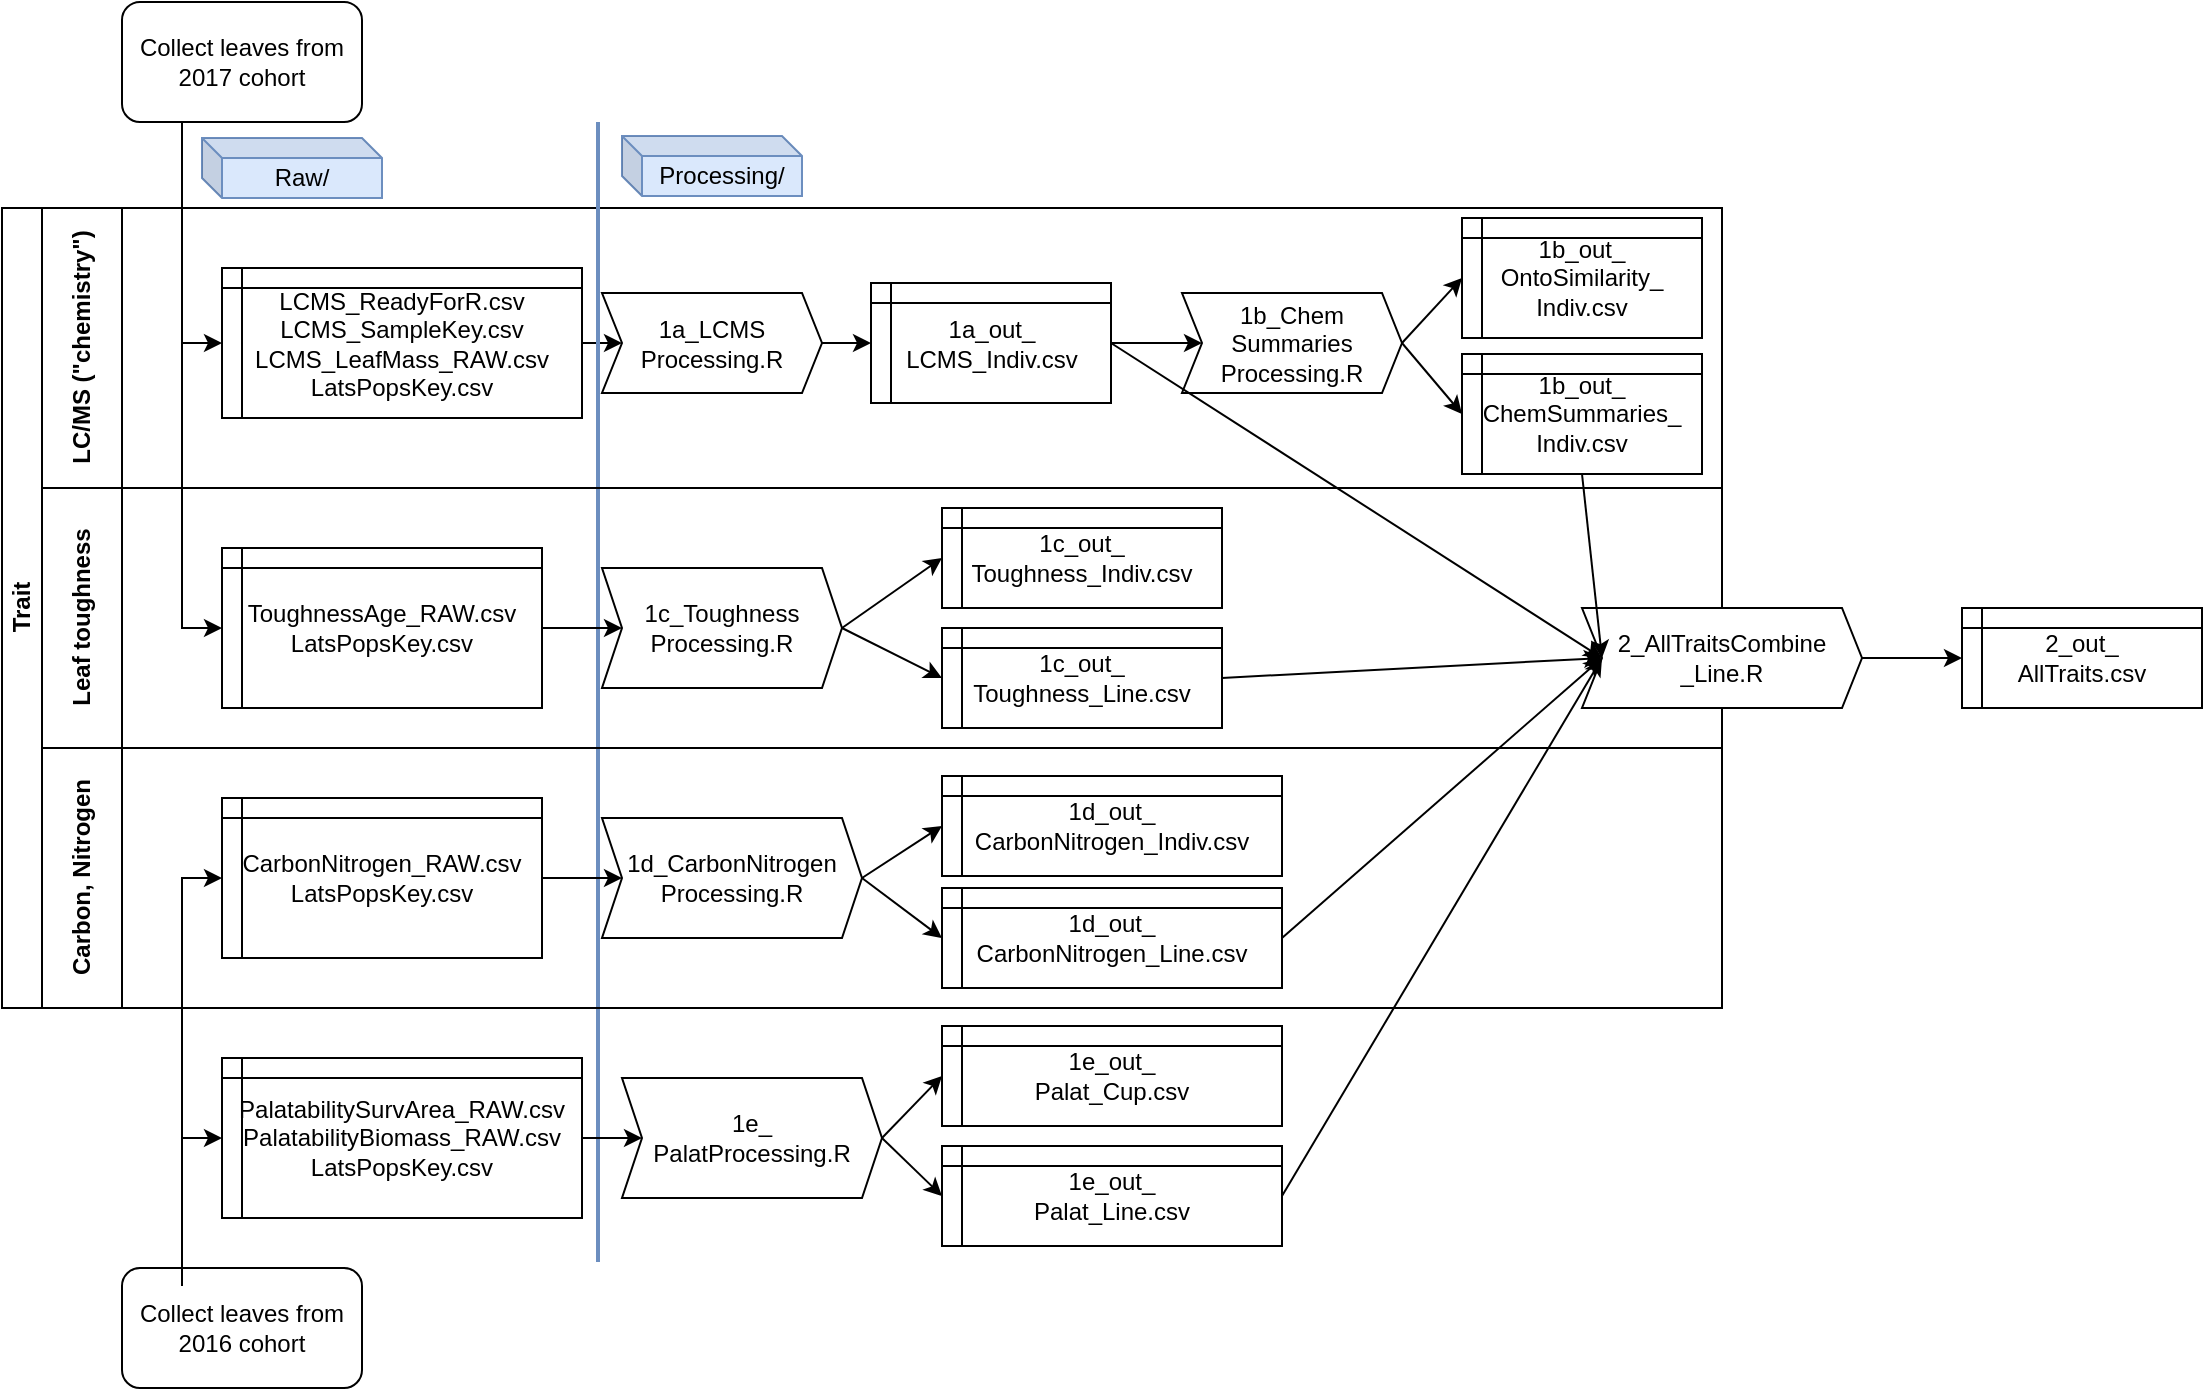 <mxfile version="14.4.3" type="device"><diagram id="prtHgNgQTEPvFCAcTncT" name="Page-1"><mxGraphModel dx="940" dy="889" grid="1" gridSize="10" guides="1" tooltips="1" connect="1" arrows="1" fold="1" page="1" pageScale="1" pageWidth="1169" pageHeight="827" math="0" shadow="0"><root><mxCell id="0"/><mxCell id="1" parent="0"/><mxCell id="dNxyNK7c78bLwvsdeMH5-19" value="Trait" style="swimlane;html=1;childLayout=stackLayout;resizeParent=1;resizeParentMax=0;horizontal=0;startSize=20;horizontalStack=0;" parent="1" vertex="1"><mxGeometry x="30" y="123" width="860" height="400" as="geometry"><mxRectangle x="30" y="123" width="30" height="50" as="alternateBounds"/></mxGeometry></mxCell><mxCell id="dNxyNK7c78bLwvsdeMH5-20" value="LC/MS (&quot;chemistry&quot;)" style="swimlane;html=1;startSize=40;horizontal=0;" parent="dNxyNK7c78bLwvsdeMH5-19" vertex="1"><mxGeometry x="20" width="840" height="140" as="geometry"><mxRectangle x="20" width="860" height="40" as="alternateBounds"/></mxGeometry></mxCell><mxCell id="d4QnHFHXTrJyxPKm3o1J-13" value="LCMS_ReadyForR.csv&lt;br&gt;LCMS_SampleKey.csv&lt;br&gt;LCMS_LeafMass_RAW.csv&lt;br&gt;LatsPopsKey.csv" style="shape=internalStorage;whiteSpace=wrap;html=1;backgroundOutline=1;align=center;dx=10;dy=10;" parent="dNxyNK7c78bLwvsdeMH5-20" vertex="1"><mxGeometry x="90" y="30" width="180" height="75" as="geometry"/></mxCell><mxCell id="d4QnHFHXTrJyxPKm3o1J-27" value="1a_LCMS&lt;br&gt;Processing.R" style="shape=step;perimeter=stepPerimeter;whiteSpace=wrap;html=1;fixedSize=1;size=10;" parent="dNxyNK7c78bLwvsdeMH5-20" vertex="1"><mxGeometry x="280" y="42.5" width="110" height="50" as="geometry"/></mxCell><mxCell id="d4QnHFHXTrJyxPKm3o1J-28" value="" style="endArrow=classic;html=1;entryX=0;entryY=0.5;entryDx=0;entryDy=0;exitX=1;exitY=0.5;exitDx=0;exitDy=0;" parent="dNxyNK7c78bLwvsdeMH5-20" source="d4QnHFHXTrJyxPKm3o1J-13" target="d4QnHFHXTrJyxPKm3o1J-27" edge="1"><mxGeometry width="50" height="50" relative="1" as="geometry"><mxPoint x="250" y="190" as="sourcePoint"/><mxPoint x="300" y="140" as="targetPoint"/></mxGeometry></mxCell><mxCell id="m89ZlJYK4JHE12ibOHr0-17" value="1a_out_&lt;br&gt;LCMS_Indiv.csv" style="shape=internalStorage;whiteSpace=wrap;html=1;backgroundOutline=1;align=center;dx=10;dy=10;" vertex="1" parent="dNxyNK7c78bLwvsdeMH5-20"><mxGeometry x="414.5" y="37.5" width="120" height="60" as="geometry"/></mxCell><mxCell id="m89ZlJYK4JHE12ibOHr0-26" value="1b_Chem&lt;br&gt;Summaries&lt;br&gt;Processing.R" style="shape=step;perimeter=stepPerimeter;whiteSpace=wrap;html=1;fixedSize=1;size=10;" vertex="1" parent="dNxyNK7c78bLwvsdeMH5-20"><mxGeometry x="570" y="42.5" width="110" height="50" as="geometry"/></mxCell><mxCell id="m89ZlJYK4JHE12ibOHr0-27" value="1b_out_&lt;br&gt;ChemSummaries_&lt;br&gt;Indiv.csv" style="shape=internalStorage;whiteSpace=wrap;html=1;backgroundOutline=1;align=center;dx=10;dy=10;" vertex="1" parent="dNxyNK7c78bLwvsdeMH5-20"><mxGeometry x="710" y="73" width="120" height="60" as="geometry"/></mxCell><mxCell id="m89ZlJYK4JHE12ibOHr0-33" value="" style="endArrow=classic;html=1;entryX=0;entryY=0.5;entryDx=0;entryDy=0;exitX=1;exitY=0.5;exitDx=0;exitDy=0;" edge="1" parent="dNxyNK7c78bLwvsdeMH5-20" source="d4QnHFHXTrJyxPKm3o1J-27" target="m89ZlJYK4JHE12ibOHr0-17"><mxGeometry width="50" height="50" relative="1" as="geometry"><mxPoint x="270" y="77.5" as="sourcePoint"/><mxPoint x="300" y="77.5" as="targetPoint"/></mxGeometry></mxCell><mxCell id="m89ZlJYK4JHE12ibOHr0-34" value="" style="endArrow=classic;html=1;entryX=0;entryY=0.5;entryDx=0;entryDy=0;exitX=1;exitY=0.5;exitDx=0;exitDy=0;" edge="1" parent="dNxyNK7c78bLwvsdeMH5-20" source="m89ZlJYK4JHE12ibOHr0-17" target="m89ZlJYK4JHE12ibOHr0-26"><mxGeometry width="50" height="50" relative="1" as="geometry"><mxPoint x="280" y="87.5" as="sourcePoint"/><mxPoint x="310" y="87.5" as="targetPoint"/></mxGeometry></mxCell><mxCell id="m89ZlJYK4JHE12ibOHr0-35" value="" style="endArrow=classic;html=1;entryX=0;entryY=0.5;entryDx=0;entryDy=0;exitX=1;exitY=0.5;exitDx=0;exitDy=0;" edge="1" parent="dNxyNK7c78bLwvsdeMH5-20" source="m89ZlJYK4JHE12ibOHr0-26" target="m89ZlJYK4JHE12ibOHr0-27"><mxGeometry width="50" height="50" relative="1" as="geometry"><mxPoint x="290" y="97.5" as="sourcePoint"/><mxPoint x="320" y="97.5" as="targetPoint"/></mxGeometry></mxCell><mxCell id="m89ZlJYK4JHE12ibOHr0-46" value="" style="endArrow=none;html=1;fillColor=#dae8fc;strokeColor=#6c8ebf;strokeWidth=2;" edge="1" parent="dNxyNK7c78bLwvsdeMH5-20"><mxGeometry width="50" height="50" relative="1" as="geometry"><mxPoint x="278" y="527" as="sourcePoint"/><mxPoint x="278" y="-43" as="targetPoint"/></mxGeometry></mxCell><mxCell id="m89ZlJYK4JHE12ibOHr0-84" value="1b_out_&lt;br&gt;OntoSimilarity_&lt;br&gt;Indiv.csv" style="shape=internalStorage;whiteSpace=wrap;html=1;backgroundOutline=1;align=center;dx=10;dy=10;" vertex="1" parent="dNxyNK7c78bLwvsdeMH5-20"><mxGeometry x="710" y="5" width="120" height="60" as="geometry"/></mxCell><mxCell id="m89ZlJYK4JHE12ibOHr0-85" value="" style="endArrow=classic;html=1;entryX=0;entryY=0.5;entryDx=0;entryDy=0;exitX=1;exitY=0.5;exitDx=0;exitDy=0;" edge="1" parent="dNxyNK7c78bLwvsdeMH5-20" source="m89ZlJYK4JHE12ibOHr0-26" target="m89ZlJYK4JHE12ibOHr0-84"><mxGeometry width="50" height="50" relative="1" as="geometry"><mxPoint x="690" y="77.5" as="sourcePoint"/><mxPoint x="720" y="113" as="targetPoint"/></mxGeometry></mxCell><mxCell id="dNxyNK7c78bLwvsdeMH5-21" value="Leaf toughness" style="swimlane;html=1;startSize=40;horizontal=0;" parent="dNxyNK7c78bLwvsdeMH5-19" vertex="1"><mxGeometry x="20" y="140" width="840" height="130" as="geometry"><mxRectangle x="20" y="120" width="430" height="20" as="alternateBounds"/></mxGeometry></mxCell><mxCell id="d4QnHFHXTrJyxPKm3o1J-16" value="ToughnessAge_RAW.csv&lt;br&gt;LatsPopsKey.csv" style="shape=internalStorage;whiteSpace=wrap;html=1;backgroundOutline=1;align=center;dx=10;dy=10;" parent="dNxyNK7c78bLwvsdeMH5-21" vertex="1"><mxGeometry x="90" y="30" width="160" height="80" as="geometry"/></mxCell><mxCell id="d4QnHFHXTrJyxPKm3o1J-29" value="1c_Toughness&lt;br&gt;Processing.R" style="shape=step;perimeter=stepPerimeter;whiteSpace=wrap;html=1;fixedSize=1;size=10;" parent="dNxyNK7c78bLwvsdeMH5-21" vertex="1"><mxGeometry x="280" y="40" width="120" height="60" as="geometry"/></mxCell><mxCell id="d4QnHFHXTrJyxPKm3o1J-30" value="" style="endArrow=classic;html=1;entryX=0;entryY=0.5;entryDx=0;entryDy=0;exitX=1;exitY=0.5;exitDx=0;exitDy=0;" parent="dNxyNK7c78bLwvsdeMH5-21" source="d4QnHFHXTrJyxPKm3o1J-16" target="d4QnHFHXTrJyxPKm3o1J-29" edge="1"><mxGeometry width="50" height="50" relative="1" as="geometry"><mxPoint x="340" y="60" as="sourcePoint"/><mxPoint x="160" y="20" as="targetPoint"/></mxGeometry></mxCell><mxCell id="d4QnHFHXTrJyxPKm3o1J-36" value="" style="endArrow=classic;html=1;entryX=0;entryY=0.5;entryDx=0;entryDy=0;exitX=1;exitY=0.5;exitDx=0;exitDy=0;" parent="dNxyNK7c78bLwvsdeMH5-21" source="d4QnHFHXTrJyxPKm3o1J-29" target="m89ZlJYK4JHE12ibOHr0-30" edge="1"><mxGeometry width="50" height="50" relative="1" as="geometry"><mxPoint x="350" y="75" as="sourcePoint"/><mxPoint x="530" y="60" as="targetPoint"/></mxGeometry></mxCell><mxCell id="m89ZlJYK4JHE12ibOHr0-30" value="1c_out_&lt;br&gt;Toughness_Indiv.csv" style="shape=internalStorage;whiteSpace=wrap;html=1;backgroundOutline=1;align=center;dx=10;dy=10;" vertex="1" parent="dNxyNK7c78bLwvsdeMH5-21"><mxGeometry x="450" y="10" width="140" height="50" as="geometry"/></mxCell><mxCell id="m89ZlJYK4JHE12ibOHr0-31" value="1c_out_&lt;br&gt;Toughness_Line.csv" style="shape=internalStorage;whiteSpace=wrap;html=1;backgroundOutline=1;align=center;dx=10;dy=10;" vertex="1" parent="dNxyNK7c78bLwvsdeMH5-21"><mxGeometry x="450" y="70" width="140" height="50" as="geometry"/></mxCell><mxCell id="m89ZlJYK4JHE12ibOHr0-32" value="" style="endArrow=classic;html=1;entryX=0;entryY=0.5;entryDx=0;entryDy=0;exitX=1;exitY=0.5;exitDx=0;exitDy=0;" edge="1" parent="dNxyNK7c78bLwvsdeMH5-21" source="d4QnHFHXTrJyxPKm3o1J-29" target="m89ZlJYK4JHE12ibOHr0-31"><mxGeometry width="50" height="50" relative="1" as="geometry"><mxPoint x="410" y="80" as="sourcePoint"/><mxPoint x="460" y="45" as="targetPoint"/></mxGeometry></mxCell><mxCell id="m89ZlJYK4JHE12ibOHr0-63" value="2_AllTraitsCombine&lt;br&gt;_Line.R" style="shape=step;perimeter=stepPerimeter;whiteSpace=wrap;html=1;fixedSize=1;size=10;" vertex="1" parent="dNxyNK7c78bLwvsdeMH5-21"><mxGeometry x="770" y="60" width="140" height="50" as="geometry"/></mxCell><mxCell id="m89ZlJYK4JHE12ibOHr0-67" value="" style="endArrow=classic;html=1;entryX=0;entryY=0.5;entryDx=0;entryDy=0;exitX=1;exitY=0.5;exitDx=0;exitDy=0;" edge="1" parent="dNxyNK7c78bLwvsdeMH5-21" source="m89ZlJYK4JHE12ibOHr0-31" target="m89ZlJYK4JHE12ibOHr0-63"><mxGeometry width="50" height="50" relative="1" as="geometry"><mxPoint x="610" y="95" as="sourcePoint"/><mxPoint x="660" y="120" as="targetPoint"/></mxGeometry></mxCell><mxCell id="m89ZlJYK4JHE12ibOHr0-82" value="2_out_&lt;br&gt;AllTraits.csv" style="shape=internalStorage;whiteSpace=wrap;html=1;backgroundOutline=1;align=center;dx=10;dy=10;" vertex="1" parent="dNxyNK7c78bLwvsdeMH5-21"><mxGeometry x="960" y="60" width="120" height="50" as="geometry"/></mxCell><mxCell id="m89ZlJYK4JHE12ibOHr0-83" value="" style="endArrow=classic;html=1;entryX=0;entryY=0.5;entryDx=0;entryDy=0;exitX=1;exitY=0.5;exitDx=0;exitDy=0;" edge="1" parent="dNxyNK7c78bLwvsdeMH5-21" source="m89ZlJYK4JHE12ibOHr0-63" target="m89ZlJYK4JHE12ibOHr0-82"><mxGeometry width="50" height="50" relative="1" as="geometry"><mxPoint x="890" y="123" as="sourcePoint"/><mxPoint x="930" y="97" as="targetPoint"/></mxGeometry></mxCell><mxCell id="dNxyNK7c78bLwvsdeMH5-22" value="Carbon, Nitrogen" style="swimlane;html=1;startSize=40;horizontal=0;" parent="dNxyNK7c78bLwvsdeMH5-19" vertex="1"><mxGeometry x="20" y="270" width="840" height="130" as="geometry"/></mxCell><mxCell id="m89ZlJYK4JHE12ibOHr0-38" value="CarbonNitrogen_RAW.csv&lt;br&gt;LatsPopsKey.csv" style="shape=internalStorage;whiteSpace=wrap;html=1;backgroundOutline=1;align=center;dx=10;dy=10;" vertex="1" parent="dNxyNK7c78bLwvsdeMH5-22"><mxGeometry x="90" y="25" width="160" height="80" as="geometry"/></mxCell><mxCell id="m89ZlJYK4JHE12ibOHr0-39" value="" style="endArrow=classic;html=1;entryX=0;entryY=0.5;entryDx=0;entryDy=0;exitX=1;exitY=0.5;exitDx=0;exitDy=0;" edge="1" parent="dNxyNK7c78bLwvsdeMH5-22" source="m89ZlJYK4JHE12ibOHr0-38" target="m89ZlJYK4JHE12ibOHr0-40"><mxGeometry width="50" height="50" relative="1" as="geometry"><mxPoint x="240" y="63" as="sourcePoint"/><mxPoint x="300" y="63" as="targetPoint"/></mxGeometry></mxCell><mxCell id="m89ZlJYK4JHE12ibOHr0-40" value="1d_CarbonNitrogen&lt;br&gt;Processing.R" style="shape=step;perimeter=stepPerimeter;whiteSpace=wrap;html=1;fixedSize=1;size=10;" vertex="1" parent="dNxyNK7c78bLwvsdeMH5-22"><mxGeometry x="280" y="35" width="130" height="60" as="geometry"/></mxCell><mxCell id="m89ZlJYK4JHE12ibOHr0-41" value="1d_out_&lt;br&gt;CarbonNitrogen_Indiv.csv" style="shape=internalStorage;whiteSpace=wrap;html=1;backgroundOutline=1;align=center;dx=10;dy=10;" vertex="1" parent="dNxyNK7c78bLwvsdeMH5-22"><mxGeometry x="450" y="14" width="170" height="50" as="geometry"/></mxCell><mxCell id="m89ZlJYK4JHE12ibOHr0-42" value="1d_out_&lt;br&gt;CarbonNitrogen_Line.csv" style="shape=internalStorage;whiteSpace=wrap;html=1;backgroundOutline=1;align=center;dx=10;dy=10;" vertex="1" parent="dNxyNK7c78bLwvsdeMH5-22"><mxGeometry x="450" y="70" width="170" height="50" as="geometry"/></mxCell><mxCell id="m89ZlJYK4JHE12ibOHr0-43" value="" style="endArrow=classic;html=1;entryX=0;entryY=0.5;entryDx=0;entryDy=0;exitX=1;exitY=0.5;exitDx=0;exitDy=0;" edge="1" parent="dNxyNK7c78bLwvsdeMH5-22" source="m89ZlJYK4JHE12ibOHr0-40" target="m89ZlJYK4JHE12ibOHr0-41"><mxGeometry width="50" height="50" relative="1" as="geometry"><mxPoint x="420" y="49" as="sourcePoint"/><mxPoint x="470" y="14" as="targetPoint"/></mxGeometry></mxCell><mxCell id="m89ZlJYK4JHE12ibOHr0-44" value="" style="endArrow=classic;html=1;entryX=0;entryY=0.5;entryDx=0;entryDy=0;exitX=1;exitY=0.5;exitDx=0;exitDy=0;" edge="1" parent="dNxyNK7c78bLwvsdeMH5-22" source="m89ZlJYK4JHE12ibOHr0-40" target="m89ZlJYK4JHE12ibOHr0-42"><mxGeometry width="50" height="50" relative="1" as="geometry"><mxPoint x="420" y="90" as="sourcePoint"/><mxPoint x="470" y="115" as="targetPoint"/></mxGeometry></mxCell><mxCell id="m89ZlJYK4JHE12ibOHr0-68" value="" style="endArrow=classic;html=1;entryX=0;entryY=0.5;entryDx=0;entryDy=0;exitX=1;exitY=0.5;exitDx=0;exitDy=0;" edge="1" parent="dNxyNK7c78bLwvsdeMH5-19" source="m89ZlJYK4JHE12ibOHr0-17" target="m89ZlJYK4JHE12ibOHr0-63"><mxGeometry width="50" height="50" relative="1" as="geometry"><mxPoint x="580" y="92.5" as="sourcePoint"/><mxPoint x="630" y="117.5" as="targetPoint"/></mxGeometry></mxCell><mxCell id="m89ZlJYK4JHE12ibOHr0-69" value="" style="endArrow=classic;html=1;entryX=0;entryY=0.5;entryDx=0;entryDy=0;exitX=1;exitY=0.5;exitDx=0;exitDy=0;" edge="1" parent="dNxyNK7c78bLwvsdeMH5-19" source="m89ZlJYK4JHE12ibOHr0-42" target="m89ZlJYK4JHE12ibOHr0-63"><mxGeometry width="50" height="50" relative="1" as="geometry"><mxPoint x="620" y="225" as="sourcePoint"/><mxPoint x="860" y="215" as="targetPoint"/></mxGeometry></mxCell><mxCell id="m89ZlJYK4JHE12ibOHr0-70" value="" style="endArrow=classic;html=1;entryX=0;entryY=0.5;entryDx=0;entryDy=0;exitX=0.5;exitY=1;exitDx=0;exitDy=0;" edge="1" parent="dNxyNK7c78bLwvsdeMH5-19" source="m89ZlJYK4JHE12ibOHr0-27" target="m89ZlJYK4JHE12ibOHr0-63"><mxGeometry width="50" height="50" relative="1" as="geometry"><mxPoint x="630" y="235" as="sourcePoint"/><mxPoint x="870" y="225" as="targetPoint"/></mxGeometry></mxCell><mxCell id="d4QnHFHXTrJyxPKm3o1J-5" value="Collect leaves from 2017 cohort" style="rounded=1;whiteSpace=wrap;html=1;" parent="1" vertex="1"><mxGeometry x="90" y="20" width="120" height="60" as="geometry"/></mxCell><mxCell id="d4QnHFHXTrJyxPKm3o1J-7" value="" style="edgeStyle=orthogonalEdgeStyle;rounded=0;orthogonalLoop=1;jettySize=auto;html=1;exitX=0.25;exitY=1;exitDx=0;exitDy=0;entryX=0;entryY=0.5;entryDx=0;entryDy=0;" parent="1" source="d4QnHFHXTrJyxPKm3o1J-5" target="d4QnHFHXTrJyxPKm3o1J-13" edge="1"><mxGeometry relative="1" as="geometry"><mxPoint x="130" y="90" as="sourcePoint"/><mxPoint x="150" y="160" as="targetPoint"/></mxGeometry></mxCell><mxCell id="d4QnHFHXTrJyxPKm3o1J-10" value="" style="edgeStyle=orthogonalEdgeStyle;rounded=0;orthogonalLoop=1;jettySize=auto;html=1;entryX=0;entryY=0.5;entryDx=0;entryDy=0;exitX=0.25;exitY=1;exitDx=0;exitDy=0;" parent="1" source="d4QnHFHXTrJyxPKm3o1J-5" target="d4QnHFHXTrJyxPKm3o1J-16" edge="1"><mxGeometry relative="1" as="geometry"><mxPoint x="130" y="90" as="sourcePoint"/><mxPoint x="150" y="280" as="targetPoint"/></mxGeometry></mxCell><mxCell id="m89ZlJYK4JHE12ibOHr0-13" value="Collect leaves from 2016 cohort" style="rounded=1;whiteSpace=wrap;html=1;" vertex="1" parent="1"><mxGeometry x="90" y="653" width="120" height="60" as="geometry"/></mxCell><mxCell id="m89ZlJYK4JHE12ibOHr0-47" value="Raw/" style="shape=cube;whiteSpace=wrap;html=1;boundedLbl=1;backgroundOutline=1;darkOpacity=0.05;darkOpacity2=0.1;size=10;fillColor=#dae8fc;strokeColor=#6c8ebf;" vertex="1" parent="1"><mxGeometry x="130" y="88" width="90" height="30" as="geometry"/></mxCell><mxCell id="m89ZlJYK4JHE12ibOHr0-48" value="Processing/" style="shape=cube;whiteSpace=wrap;html=1;boundedLbl=1;backgroundOutline=1;darkOpacity=0.05;darkOpacity2=0.1;size=10;fillColor=#dae8fc;strokeColor=#6c8ebf;" vertex="1" parent="1"><mxGeometry x="340" y="87" width="90" height="30" as="geometry"/></mxCell><mxCell id="m89ZlJYK4JHE12ibOHr0-51" value="" style="endArrow=classic;html=1;rounded=0;exitX=0.25;exitY=0;exitDx=0;exitDy=0;entryX=0;entryY=0.5;entryDx=0;entryDy=0;" edge="1" parent="1" source="m89ZlJYK4JHE12ibOHr0-13" target="m89ZlJYK4JHE12ibOHr0-38"><mxGeometry width="50" height="50" relative="1" as="geometry"><mxPoint x="130" y="610" as="sourcePoint"/><mxPoint x="180" y="560" as="targetPoint"/><Array as="points"><mxPoint x="120" y="458"/></Array></mxGeometry></mxCell><mxCell id="m89ZlJYK4JHE12ibOHr0-71" value="PalatabilitySurvArea_RAW.csv&lt;br&gt;PalatabilityBiomass_RAW.csv&lt;br&gt;LatsPopsKey.csv" style="shape=internalStorage;whiteSpace=wrap;html=1;backgroundOutline=1;align=center;dx=10;dy=10;" vertex="1" parent="1"><mxGeometry x="140" y="548" width="180" height="80" as="geometry"/></mxCell><mxCell id="m89ZlJYK4JHE12ibOHr0-73" value="" style="endArrow=classic;html=1;entryX=0;entryY=0.5;entryDx=0;entryDy=0;exitX=1;exitY=0.5;exitDx=0;exitDy=0;" edge="1" parent="1" source="m89ZlJYK4JHE12ibOHr0-71" target="m89ZlJYK4JHE12ibOHr0-74"><mxGeometry width="50" height="50" relative="1" as="geometry"><mxPoint x="340" y="592" as="sourcePoint"/><mxPoint x="380" y="592" as="targetPoint"/></mxGeometry></mxCell><mxCell id="m89ZlJYK4JHE12ibOHr0-74" value="1e_&lt;br&gt;PalatProcessing.R" style="shape=step;perimeter=stepPerimeter;whiteSpace=wrap;html=1;fixedSize=1;size=10;" vertex="1" parent="1"><mxGeometry x="340" y="558" width="130" height="60" as="geometry"/></mxCell><mxCell id="m89ZlJYK4JHE12ibOHr0-75" value="1e_out_&lt;br&gt;Palat_Cup.csv" style="shape=internalStorage;whiteSpace=wrap;html=1;backgroundOutline=1;align=center;dx=10;dy=10;" vertex="1" parent="1"><mxGeometry x="500" y="532" width="170" height="50" as="geometry"/></mxCell><mxCell id="m89ZlJYK4JHE12ibOHr0-76" value="1e_out_&lt;br&gt;Palat_Line.csv" style="shape=internalStorage;whiteSpace=wrap;html=1;backgroundOutline=1;align=center;dx=10;dy=10;" vertex="1" parent="1"><mxGeometry x="500" y="592" width="170" height="50" as="geometry"/></mxCell><mxCell id="m89ZlJYK4JHE12ibOHr0-77" value="" style="endArrow=classic;html=1;entryX=0;entryY=0.5;entryDx=0;entryDy=0;exitX=1;exitY=0.5;exitDx=0;exitDy=0;" edge="1" parent="1" source="m89ZlJYK4JHE12ibOHr0-74" target="m89ZlJYK4JHE12ibOHr0-75"><mxGeometry width="50" height="50" relative="1" as="geometry"><mxPoint x="480" y="570" as="sourcePoint"/><mxPoint x="520" y="544" as="targetPoint"/></mxGeometry></mxCell><mxCell id="m89ZlJYK4JHE12ibOHr0-78" value="" style="endArrow=classic;html=1;entryX=0;entryY=0.5;entryDx=0;entryDy=0;exitX=1;exitY=0.5;exitDx=0;exitDy=0;" edge="1" parent="1" source="m89ZlJYK4JHE12ibOHr0-74" target="m89ZlJYK4JHE12ibOHr0-76"><mxGeometry width="50" height="50" relative="1" as="geometry"><mxPoint x="470" y="602" as="sourcePoint"/><mxPoint x="510" y="632" as="targetPoint"/></mxGeometry></mxCell><mxCell id="m89ZlJYK4JHE12ibOHr0-79" value="" style="endArrow=classic;html=1;entryX=0;entryY=0.5;entryDx=0;entryDy=0;exitX=1;exitY=0.5;exitDx=0;exitDy=0;" edge="1" parent="1" source="m89ZlJYK4JHE12ibOHr0-76" target="m89ZlJYK4JHE12ibOHr0-63"><mxGeometry width="50" height="50" relative="1" as="geometry"><mxPoint x="680" y="478" as="sourcePoint"/><mxPoint x="890" y="338" as="targetPoint"/></mxGeometry></mxCell><mxCell id="m89ZlJYK4JHE12ibOHr0-81" value="" style="endArrow=classic;html=1;rounded=0;exitX=0.25;exitY=0;exitDx=0;exitDy=0;entryX=0;entryY=0.5;entryDx=0;entryDy=0;" edge="1" parent="1" target="m89ZlJYK4JHE12ibOHr0-71"><mxGeometry width="50" height="50" relative="1" as="geometry"><mxPoint x="120" y="662" as="sourcePoint"/><mxPoint x="160" y="532" as="targetPoint"/><Array as="points"><mxPoint x="120" y="588"/></Array></mxGeometry></mxCell></root></mxGraphModel></diagram></mxfile>